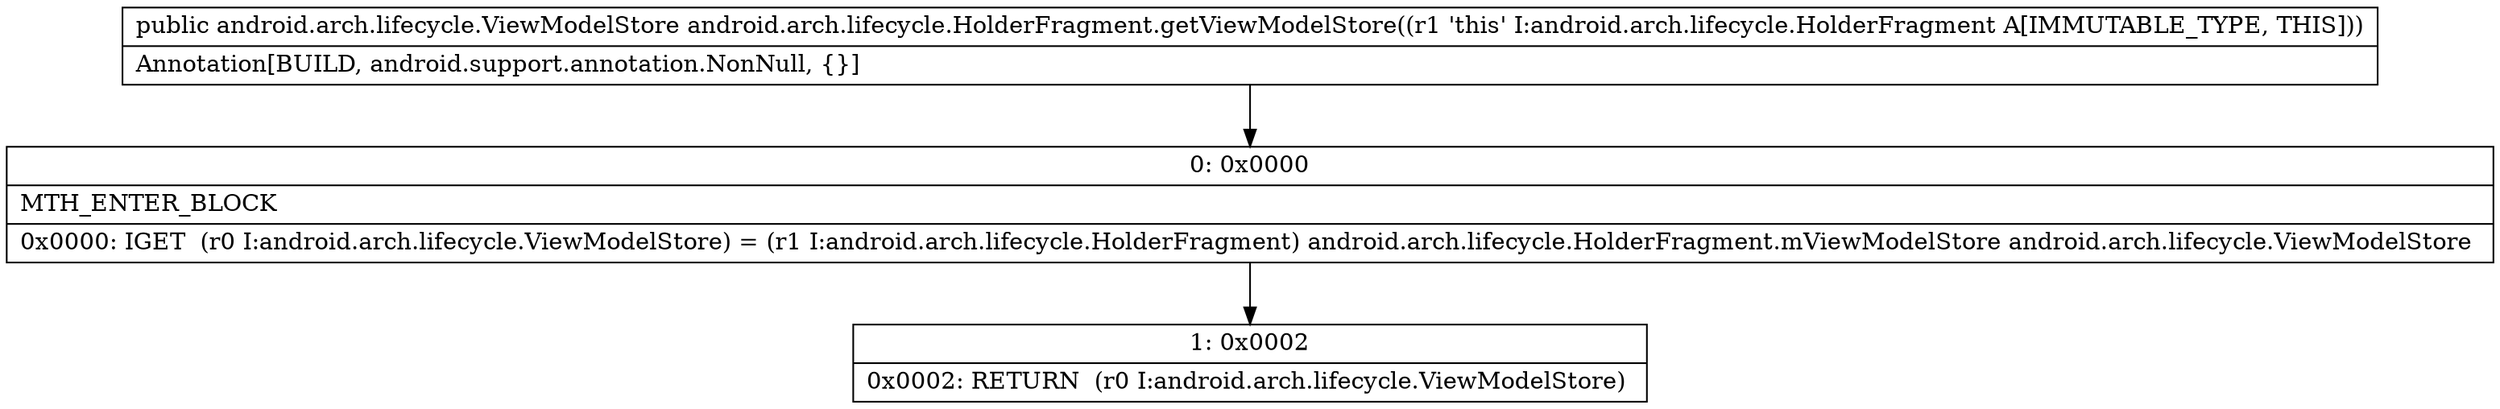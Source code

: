 digraph "CFG forandroid.arch.lifecycle.HolderFragment.getViewModelStore()Landroid\/arch\/lifecycle\/ViewModelStore;" {
Node_0 [shape=record,label="{0\:\ 0x0000|MTH_ENTER_BLOCK\l|0x0000: IGET  (r0 I:android.arch.lifecycle.ViewModelStore) = (r1 I:android.arch.lifecycle.HolderFragment) android.arch.lifecycle.HolderFragment.mViewModelStore android.arch.lifecycle.ViewModelStore \l}"];
Node_1 [shape=record,label="{1\:\ 0x0002|0x0002: RETURN  (r0 I:android.arch.lifecycle.ViewModelStore) \l}"];
MethodNode[shape=record,label="{public android.arch.lifecycle.ViewModelStore android.arch.lifecycle.HolderFragment.getViewModelStore((r1 'this' I:android.arch.lifecycle.HolderFragment A[IMMUTABLE_TYPE, THIS]))  | Annotation[BUILD, android.support.annotation.NonNull, \{\}]\l}"];
MethodNode -> Node_0;
Node_0 -> Node_1;
}

